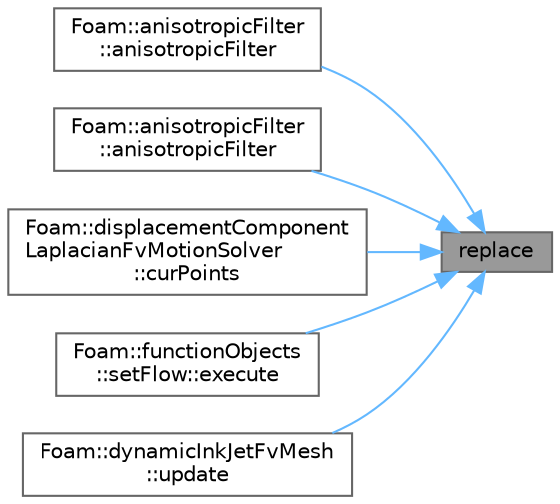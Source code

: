 digraph "replace"
{
 // LATEX_PDF_SIZE
  bgcolor="transparent";
  edge [fontname=Helvetica,fontsize=10,labelfontname=Helvetica,labelfontsize=10];
  node [fontname=Helvetica,fontsize=10,shape=box,height=0.2,width=0.4];
  rankdir="RL";
  Node1 [id="Node000001",label="replace",height=0.2,width=0.4,color="gray40", fillcolor="grey60", style="filled", fontcolor="black",tooltip=" "];
  Node1 -> Node2 [id="edge1_Node000001_Node000002",dir="back",color="steelblue1",style="solid",tooltip=" "];
  Node2 [id="Node000002",label="Foam::anisotropicFilter\l::anisotropicFilter",height=0.2,width=0.4,color="grey40", fillcolor="white", style="filled",URL="$classFoam_1_1anisotropicFilter.html#aa1e3c30cfe66be4cef473c1ef13e241c",tooltip=" "];
  Node1 -> Node3 [id="edge2_Node000001_Node000003",dir="back",color="steelblue1",style="solid",tooltip=" "];
  Node3 [id="Node000003",label="Foam::anisotropicFilter\l::anisotropicFilter",height=0.2,width=0.4,color="grey40", fillcolor="white", style="filled",URL="$classFoam_1_1anisotropicFilter.html#a1054a3bdd9be3f4b6109caf21ffcf3b9",tooltip=" "];
  Node1 -> Node4 [id="edge3_Node000001_Node000004",dir="back",color="steelblue1",style="solid",tooltip=" "];
  Node4 [id="Node000004",label="Foam::displacementComponent\lLaplacianFvMotionSolver\l::curPoints",height=0.2,width=0.4,color="grey40", fillcolor="white", style="filled",URL="$classFoam_1_1displacementComponentLaplacianFvMotionSolver.html#a1996b85ae62abe724454832e65fdbfa4",tooltip=" "];
  Node1 -> Node5 [id="edge4_Node000001_Node000005",dir="back",color="steelblue1",style="solid",tooltip=" "];
  Node5 [id="Node000005",label="Foam::functionObjects\l::setFlow::execute",height=0.2,width=0.4,color="grey40", fillcolor="white", style="filled",URL="$classFoam_1_1functionObjects_1_1setFlow.html#ae006844a02161d12182ab372ca5c257b",tooltip=" "];
  Node1 -> Node6 [id="edge5_Node000001_Node000006",dir="back",color="steelblue1",style="solid",tooltip=" "];
  Node6 [id="Node000006",label="Foam::dynamicInkJetFvMesh\l::update",height=0.2,width=0.4,color="grey40", fillcolor="white", style="filled",URL="$classFoam_1_1dynamicInkJetFvMesh.html#aa2aac016e2bf7b5bd2b271786c2791aa",tooltip=" "];
}
